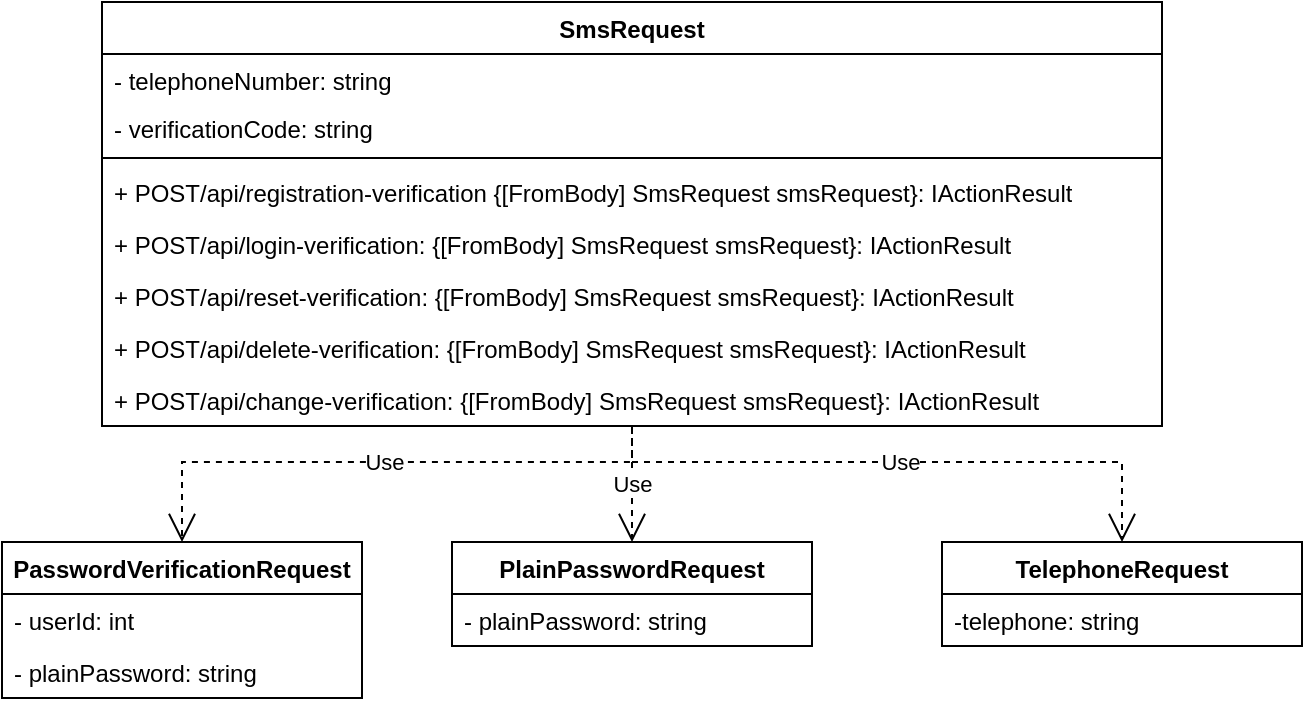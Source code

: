 <mxfile version="24.7.5">
  <diagram id="C5RBs43oDa-KdzZeNtuy" name="Page-1">
    <mxGraphModel dx="1290" dy="621" grid="1" gridSize="10" guides="1" tooltips="1" connect="1" arrows="1" fold="1" page="1" pageScale="1" pageWidth="827" pageHeight="1169" math="0" shadow="0">
      <root>
        <mxCell id="WIyWlLk6GJQsqaUBKTNV-0" />
        <mxCell id="WIyWlLk6GJQsqaUBKTNV-1" parent="WIyWlLk6GJQsqaUBKTNV-0" />
        <mxCell id="eJWU1rRoSbsQs6vA32qJ-0" value="SmsRequest" style="swimlane;fontStyle=1;align=center;verticalAlign=top;childLayout=stackLayout;horizontal=1;startSize=26;horizontalStack=0;resizeParent=1;resizeParentMax=0;resizeLast=0;collapsible=1;marginBottom=0;whiteSpace=wrap;html=1;" vertex="1" parent="WIyWlLk6GJQsqaUBKTNV-1">
          <mxGeometry x="90" y="130" width="530" height="212" as="geometry" />
        </mxCell>
        <mxCell id="eJWU1rRoSbsQs6vA32qJ-1" value="- telephoneNumber: string" style="text;strokeColor=none;fillColor=none;align=left;verticalAlign=top;spacingLeft=4;spacingRight=4;overflow=hidden;rotatable=0;points=[[0,0.5],[1,0.5]];portConstraint=eastwest;whiteSpace=wrap;html=1;" vertex="1" parent="eJWU1rRoSbsQs6vA32qJ-0">
          <mxGeometry y="26" width="530" height="24" as="geometry" />
        </mxCell>
        <mxCell id="eJWU1rRoSbsQs6vA32qJ-4" value="- verificationCode: string" style="text;strokeColor=none;fillColor=none;align=left;verticalAlign=top;spacingLeft=4;spacingRight=4;overflow=hidden;rotatable=0;points=[[0,0.5],[1,0.5]];portConstraint=eastwest;whiteSpace=wrap;html=1;" vertex="1" parent="eJWU1rRoSbsQs6vA32qJ-0">
          <mxGeometry y="50" width="530" height="24" as="geometry" />
        </mxCell>
        <mxCell id="eJWU1rRoSbsQs6vA32qJ-2" value="" style="line;strokeWidth=1;fillColor=none;align=left;verticalAlign=middle;spacingTop=-1;spacingLeft=3;spacingRight=3;rotatable=0;labelPosition=right;points=[];portConstraint=eastwest;strokeColor=inherit;" vertex="1" parent="eJWU1rRoSbsQs6vA32qJ-0">
          <mxGeometry y="74" width="530" height="8" as="geometry" />
        </mxCell>
        <mxCell id="eJWU1rRoSbsQs6vA32qJ-3" value="+ POST/api/registration-verification {[FromBody] SmsRequest smsRequest}:&amp;nbsp;IActionResult" style="text;strokeColor=none;fillColor=none;align=left;verticalAlign=top;spacingLeft=4;spacingRight=4;overflow=hidden;rotatable=0;points=[[0,0.5],[1,0.5]];portConstraint=eastwest;whiteSpace=wrap;html=1;" vertex="1" parent="eJWU1rRoSbsQs6vA32qJ-0">
          <mxGeometry y="82" width="530" height="26" as="geometry" />
        </mxCell>
        <mxCell id="eJWU1rRoSbsQs6vA32qJ-8" value="+ POST/api/login-verification: {[FromBody] SmsRequest smsRequest}:&amp;nbsp;IActionResult" style="text;strokeColor=none;fillColor=none;align=left;verticalAlign=top;spacingLeft=4;spacingRight=4;overflow=hidden;rotatable=0;points=[[0,0.5],[1,0.5]];portConstraint=eastwest;whiteSpace=wrap;html=1;" vertex="1" parent="eJWU1rRoSbsQs6vA32qJ-0">
          <mxGeometry y="108" width="530" height="26" as="geometry" />
        </mxCell>
        <mxCell id="eJWU1rRoSbsQs6vA32qJ-7" value="+ POST/api/reset-verification: {[FromBody] SmsRequest smsRequest}:&amp;nbsp;IActionResult" style="text;strokeColor=none;fillColor=none;align=left;verticalAlign=top;spacingLeft=4;spacingRight=4;overflow=hidden;rotatable=0;points=[[0,0.5],[1,0.5]];portConstraint=eastwest;whiteSpace=wrap;html=1;" vertex="1" parent="eJWU1rRoSbsQs6vA32qJ-0">
          <mxGeometry y="134" width="530" height="26" as="geometry" />
        </mxCell>
        <mxCell id="eJWU1rRoSbsQs6vA32qJ-6" value="+ POST/api/delete-verification: {[FromBody] SmsRequest smsRequest}:&amp;nbsp;IActionResult" style="text;strokeColor=none;fillColor=none;align=left;verticalAlign=top;spacingLeft=4;spacingRight=4;overflow=hidden;rotatable=0;points=[[0,0.5],[1,0.5]];portConstraint=eastwest;whiteSpace=wrap;html=1;" vertex="1" parent="eJWU1rRoSbsQs6vA32qJ-0">
          <mxGeometry y="160" width="530" height="26" as="geometry" />
        </mxCell>
        <mxCell id="eJWU1rRoSbsQs6vA32qJ-5" value="+ POST/api/change-verification: {[FromBody] SmsRequest smsRequest}:&amp;nbsp;IActionResult" style="text;strokeColor=none;fillColor=none;align=left;verticalAlign=top;spacingLeft=4;spacingRight=4;overflow=hidden;rotatable=0;points=[[0,0.5],[1,0.5]];portConstraint=eastwest;whiteSpace=wrap;html=1;" vertex="1" parent="eJWU1rRoSbsQs6vA32qJ-0">
          <mxGeometry y="186" width="530" height="26" as="geometry" />
        </mxCell>
        <mxCell id="eJWU1rRoSbsQs6vA32qJ-9" value="PasswordVerificationRequest" style="swimlane;fontStyle=1;align=center;verticalAlign=top;childLayout=stackLayout;horizontal=1;startSize=26;horizontalStack=0;resizeParent=1;resizeParentMax=0;resizeLast=0;collapsible=1;marginBottom=0;whiteSpace=wrap;html=1;" vertex="1" parent="WIyWlLk6GJQsqaUBKTNV-1">
          <mxGeometry x="40" y="400" width="180" height="78" as="geometry" />
        </mxCell>
        <mxCell id="eJWU1rRoSbsQs6vA32qJ-10" value="- userId: int" style="text;strokeColor=none;fillColor=none;align=left;verticalAlign=top;spacingLeft=4;spacingRight=4;overflow=hidden;rotatable=0;points=[[0,0.5],[1,0.5]];portConstraint=eastwest;whiteSpace=wrap;html=1;" vertex="1" parent="eJWU1rRoSbsQs6vA32qJ-9">
          <mxGeometry y="26" width="180" height="26" as="geometry" />
        </mxCell>
        <mxCell id="eJWU1rRoSbsQs6vA32qJ-23" value="- plainPassword: string" style="text;strokeColor=none;fillColor=none;align=left;verticalAlign=top;spacingLeft=4;spacingRight=4;overflow=hidden;rotatable=0;points=[[0,0.5],[1,0.5]];portConstraint=eastwest;whiteSpace=wrap;html=1;" vertex="1" parent="eJWU1rRoSbsQs6vA32qJ-9">
          <mxGeometry y="52" width="180" height="26" as="geometry" />
        </mxCell>
        <mxCell id="eJWU1rRoSbsQs6vA32qJ-24" value="PlainPasswordRequest" style="swimlane;fontStyle=1;align=center;verticalAlign=top;childLayout=stackLayout;horizontal=1;startSize=26;horizontalStack=0;resizeParent=1;resizeParentMax=0;resizeLast=0;collapsible=1;marginBottom=0;whiteSpace=wrap;html=1;" vertex="1" parent="WIyWlLk6GJQsqaUBKTNV-1">
          <mxGeometry x="265" y="400" width="180" height="52" as="geometry" />
        </mxCell>
        <mxCell id="eJWU1rRoSbsQs6vA32qJ-26" value="- plainPassword: string" style="text;strokeColor=none;fillColor=none;align=left;verticalAlign=top;spacingLeft=4;spacingRight=4;overflow=hidden;rotatable=0;points=[[0,0.5],[1,0.5]];portConstraint=eastwest;whiteSpace=wrap;html=1;" vertex="1" parent="eJWU1rRoSbsQs6vA32qJ-24">
          <mxGeometry y="26" width="180" height="26" as="geometry" />
        </mxCell>
        <mxCell id="eJWU1rRoSbsQs6vA32qJ-27" value="TelephoneRequest" style="swimlane;fontStyle=1;align=center;verticalAlign=top;childLayout=stackLayout;horizontal=1;startSize=26;horizontalStack=0;resizeParent=1;resizeParentMax=0;resizeLast=0;collapsible=1;marginBottom=0;whiteSpace=wrap;html=1;" vertex="1" parent="WIyWlLk6GJQsqaUBKTNV-1">
          <mxGeometry x="510" y="400" width="180" height="52" as="geometry" />
        </mxCell>
        <mxCell id="eJWU1rRoSbsQs6vA32qJ-28" value="-telephone: string" style="text;strokeColor=none;fillColor=none;align=left;verticalAlign=top;spacingLeft=4;spacingRight=4;overflow=hidden;rotatable=0;points=[[0,0.5],[1,0.5]];portConstraint=eastwest;whiteSpace=wrap;html=1;" vertex="1" parent="eJWU1rRoSbsQs6vA32qJ-27">
          <mxGeometry y="26" width="180" height="26" as="geometry" />
        </mxCell>
        <mxCell id="eJWU1rRoSbsQs6vA32qJ-30" value="Use" style="endArrow=open;endSize=12;dashed=1;html=1;rounded=0;entryX=0.5;entryY=0;entryDx=0;entryDy=0;exitX=0.5;exitY=1.04;exitDx=0;exitDy=0;exitPerimeter=0;" edge="1" parent="WIyWlLk6GJQsqaUBKTNV-1" source="eJWU1rRoSbsQs6vA32qJ-5" target="eJWU1rRoSbsQs6vA32qJ-9">
          <mxGeometry width="160" relative="1" as="geometry">
            <mxPoint x="280" y="340" as="sourcePoint" />
            <mxPoint x="440" y="340" as="targetPoint" />
            <Array as="points">
              <mxPoint x="355" y="360" />
              <mxPoint x="130" y="360" />
            </Array>
          </mxGeometry>
        </mxCell>
        <mxCell id="eJWU1rRoSbsQs6vA32qJ-31" value="Use" style="endArrow=open;endSize=12;dashed=1;html=1;rounded=0;entryX=0.5;entryY=0;entryDx=0;entryDy=0;" edge="1" parent="WIyWlLk6GJQsqaUBKTNV-1" source="eJWU1rRoSbsQs6vA32qJ-5" target="eJWU1rRoSbsQs6vA32qJ-24">
          <mxGeometry width="160" relative="1" as="geometry">
            <mxPoint x="280" y="340" as="sourcePoint" />
            <mxPoint x="440" y="340" as="targetPoint" />
          </mxGeometry>
        </mxCell>
        <mxCell id="eJWU1rRoSbsQs6vA32qJ-32" value="Use" style="endArrow=open;endSize=12;dashed=1;html=1;rounded=0;exitX=0.5;exitY=1.042;exitDx=0;exitDy=0;exitPerimeter=0;entryX=0.5;entryY=0;entryDx=0;entryDy=0;" edge="1" parent="WIyWlLk6GJQsqaUBKTNV-1" target="eJWU1rRoSbsQs6vA32qJ-27">
          <mxGeometry width="160" relative="1" as="geometry">
            <mxPoint x="355" y="342.002" as="sourcePoint" />
            <mxPoint x="410" y="378.91" as="targetPoint" />
            <Array as="points">
              <mxPoint x="355" y="360" />
              <mxPoint x="600" y="360" />
            </Array>
          </mxGeometry>
        </mxCell>
      </root>
    </mxGraphModel>
  </diagram>
</mxfile>
